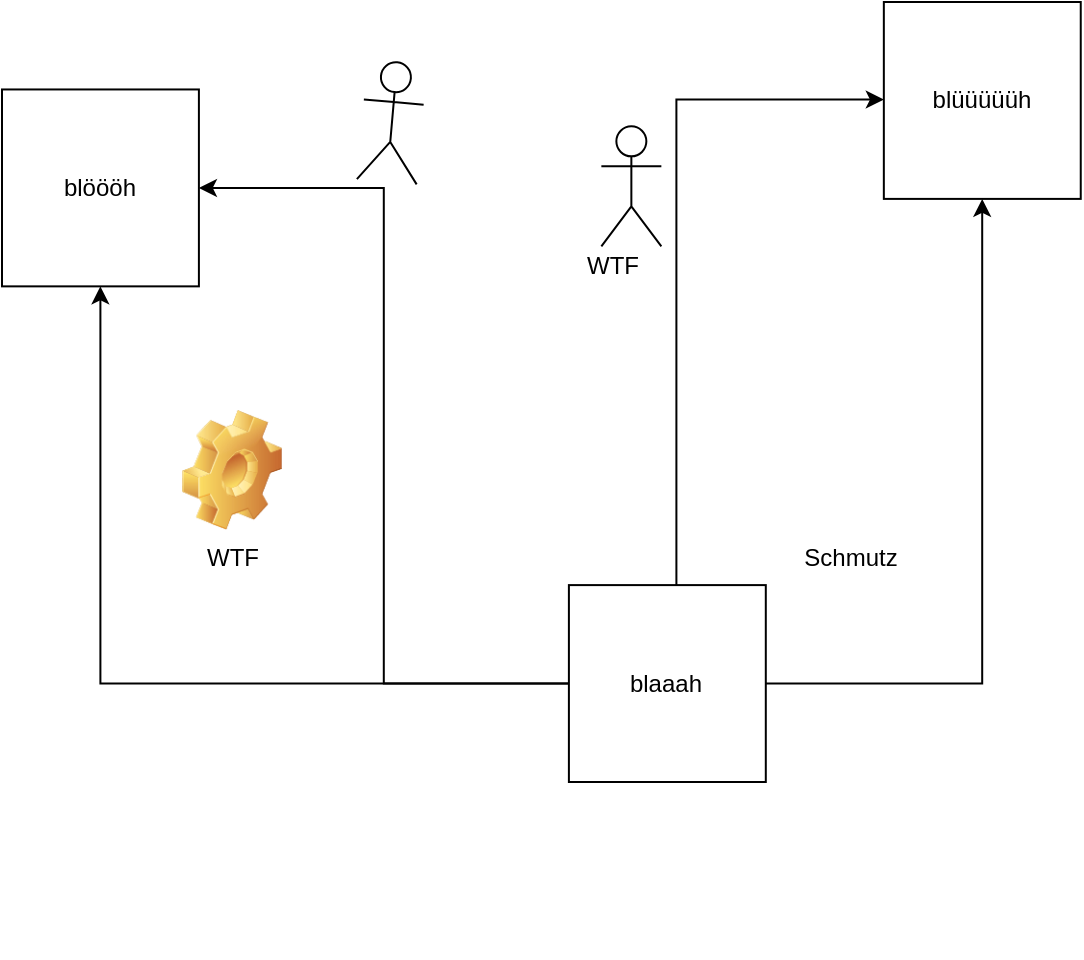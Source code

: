 <mxfile version="19.0.2" type="github">
  <diagram id="yziPRCR5f-JbaZi1jgxe" name="Page-1">
    <mxGraphModel dx="906" dy="517" grid="1" gridSize="10" guides="1" tooltips="1" connect="1" arrows="1" fold="1" page="1" pageScale="1" pageWidth="827" pageHeight="1169" math="0" shadow="0">
      <root>
        <mxCell id="0" />
        <mxCell id="1" parent="0" />
        <mxCell id="h8FtxE-7rcOeHejVIQH1-11" value="" style="group" parent="1" vertex="1" connectable="0">
          <mxGeometry x="10" y="90" width="539.37" height="478" as="geometry" />
        </mxCell>
        <mxCell id="h8FtxE-7rcOeHejVIQH1-1" value="blaaah" style="whiteSpace=wrap;html=1;aspect=fixed;" parent="h8FtxE-7rcOeHejVIQH1-11" vertex="1">
          <mxGeometry x="283.449" y="291.548" width="98.449" height="98.449" as="geometry" />
        </mxCell>
        <mxCell id="h8FtxE-7rcOeHejVIQH1-2" value="blöööh" style="whiteSpace=wrap;html=1;aspect=fixed;" parent="h8FtxE-7rcOeHejVIQH1-11" vertex="1">
          <mxGeometry y="43.732" width="98.449" height="98.449" as="geometry" />
        </mxCell>
        <mxCell id="h8FtxE-7rcOeHejVIQH1-6" style="edgeStyle=orthogonalEdgeStyle;rounded=0;orthogonalLoop=1;jettySize=auto;html=1;" parent="h8FtxE-7rcOeHejVIQH1-11" source="h8FtxE-7rcOeHejVIQH1-1" target="h8FtxE-7rcOeHejVIQH1-2" edge="1">
          <mxGeometry relative="1" as="geometry" />
        </mxCell>
        <mxCell id="h8FtxE-7rcOeHejVIQH1-7" style="edgeStyle=orthogonalEdgeStyle;rounded=0;orthogonalLoop=1;jettySize=auto;html=1;entryX=1;entryY=0.5;entryDx=0;entryDy=0;" parent="h8FtxE-7rcOeHejVIQH1-11" source="h8FtxE-7rcOeHejVIQH1-1" target="h8FtxE-7rcOeHejVIQH1-2" edge="1">
          <mxGeometry relative="1" as="geometry" />
        </mxCell>
        <mxCell id="h8FtxE-7rcOeHejVIQH1-3" value="blüüüüüh" style="whiteSpace=wrap;html=1;aspect=fixed;" parent="h8FtxE-7rcOeHejVIQH1-11" vertex="1">
          <mxGeometry x="440.92" width="98.449" height="98.449" as="geometry" />
        </mxCell>
        <mxCell id="h8FtxE-7rcOeHejVIQH1-5" style="edgeStyle=orthogonalEdgeStyle;rounded=0;orthogonalLoop=1;jettySize=auto;html=1;" parent="h8FtxE-7rcOeHejVIQH1-11" source="h8FtxE-7rcOeHejVIQH1-1" target="h8FtxE-7rcOeHejVIQH1-3" edge="1">
          <mxGeometry relative="1" as="geometry" />
        </mxCell>
        <mxCell id="h8FtxE-7rcOeHejVIQH1-10" style="edgeStyle=orthogonalEdgeStyle;rounded=0;orthogonalLoop=1;jettySize=auto;html=1;" parent="h8FtxE-7rcOeHejVIQH1-11" source="h8FtxE-7rcOeHejVIQH1-1" target="h8FtxE-7rcOeHejVIQH1-3" edge="1">
          <mxGeometry relative="1" as="geometry">
            <Array as="points">
              <mxPoint x="337.175" y="48.803" />
            </Array>
          </mxGeometry>
        </mxCell>
        <mxCell id="h8FtxE-7rcOeHejVIQH1-13" value="WTF" style="text;html=1;align=center;verticalAlign=middle;resizable=0;points=[];autosize=1;strokeColor=none;fillColor=none;" parent="h8FtxE-7rcOeHejVIQH1-11" vertex="1">
          <mxGeometry x="285" y="122.18" width="40" height="20" as="geometry" />
        </mxCell>
        <mxCell id="h8FtxE-7rcOeHejVIQH1-14" value="WTF" style="shape=image;html=1;verticalLabelPosition=bottom;verticalAlign=top;imageAspect=0;image=img/clipart/Gear_128x128.png" parent="h8FtxE-7rcOeHejVIQH1-11" vertex="1">
          <mxGeometry x="90" y="204" width="50" height="60" as="geometry" />
        </mxCell>
        <mxCell id="h8FtxE-7rcOeHejVIQH1-15" value="Schmutz" style="shape=image;html=1;verticalAlign=top;verticalLabelPosition=bottom;labelBackgroundColor=#ffffff;imageAspect=0;aspect=fixed;image=https://cdn2.iconfinder.com/data/icons/brush-set-free/512/leaf_cleaning_stick-128.png" parent="h8FtxE-7rcOeHejVIQH1-11" vertex="1">
          <mxGeometry x="370" y="156" width="108" height="108" as="geometry" />
        </mxCell>
        <mxCell id="h8FtxE-7rcOeHejVIQH1-16" value="" style="shape=image;html=1;verticalAlign=top;verticalLabelPosition=bottom;labelBackgroundColor=#ffffff;imageAspect=0;aspect=fixed;image=https://cdn2.iconfinder.com/data/icons/brush-set-free/512/Cleaning_Brush-128.png;rotation=120;" parent="h8FtxE-7rcOeHejVIQH1-11" vertex="1">
          <mxGeometry x="250" y="38.45" width="60" height="60" as="geometry" />
        </mxCell>
        <mxCell id="h8FtxE-7rcOeHejVIQH1-18" value="" style="shape=umlActor;verticalLabelPosition=bottom;verticalAlign=top;html=1;outlineConnect=0;rotation=5;" parent="h8FtxE-7rcOeHejVIQH1-11" vertex="1">
          <mxGeometry x="180" y="30" width="30" height="60" as="geometry" />
        </mxCell>
        <mxCell id="h8FtxE-7rcOeHejVIQH1-21" value="" style="shape=umlActor;verticalLabelPosition=bottom;verticalAlign=top;html=1;outlineConnect=0;" parent="h8FtxE-7rcOeHejVIQH1-11" vertex="1">
          <mxGeometry x="299.68" y="62.18" width="30" height="60" as="geometry" />
        </mxCell>
        <mxCell id="h8FtxE-7rcOeHejVIQH1-23" value="" style="shape=image;html=1;verticalAlign=top;verticalLabelPosition=bottom;labelBackgroundColor=#ffffff;imageAspect=0;aspect=fixed;image=https://cdn3.iconfinder.com/data/icons/pidginsmilies/poop.png" parent="h8FtxE-7rcOeHejVIQH1-11" vertex="1">
          <mxGeometry x="231" y="207" width="54" height="54" as="geometry" />
        </mxCell>
        <mxCell id="vm2v0KhNp9MHXS_t0f2b-1" value="" style="shape=image;html=1;verticalAlign=top;verticalLabelPosition=bottom;labelBackgroundColor=#ffffff;imageAspect=0;aspect=fixed;image=https://cdn2.iconfinder.com/data/icons/brush-set-free/512/Cleaning_Brush-128.png;rotation=-105;" vertex="1" parent="h8FtxE-7rcOeHejVIQH1-11">
          <mxGeometry x="200" y="19.22" width="60" height="60" as="geometry" />
        </mxCell>
        <mxCell id="vm2v0KhNp9MHXS_t0f2b-3" value="" style="shape=image;html=1;verticalAlign=top;verticalLabelPosition=bottom;labelBackgroundColor=#ffffff;imageAspect=0;aspect=fixed;image=https://cdn4.iconfinder.com/data/icons/crime-and-security-24/64/57-128.png" vertex="1" parent="h8FtxE-7rcOeHejVIQH1-11">
          <mxGeometry x="210" y="156" width="75" height="75" as="geometry" />
        </mxCell>
      </root>
    </mxGraphModel>
  </diagram>
</mxfile>
